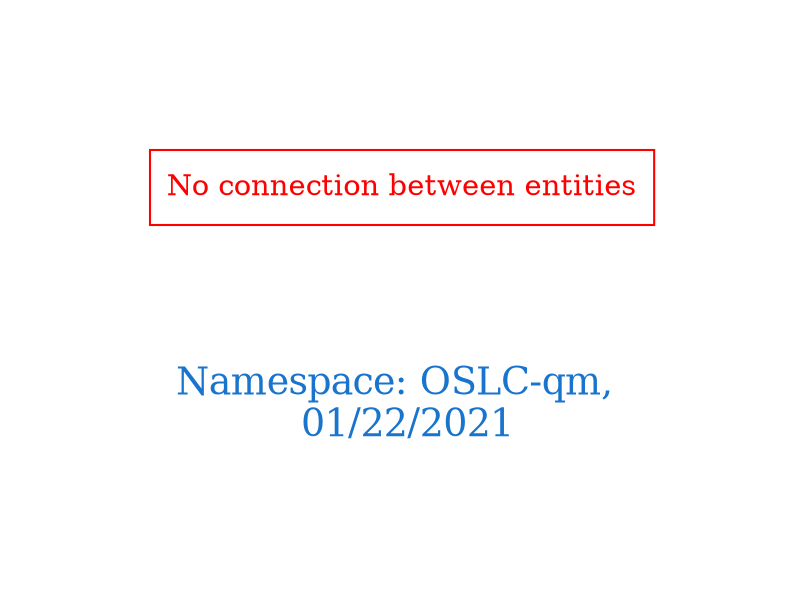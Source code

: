 digraph OGIT_ontology {
 graph [ rankdir= LR,pad=1 
fontsize = 18,
fontcolor= dodgerblue3,label = "\n\n\nNamespace: OSLC-qm, \n 01/22/2021"];
node[shape=polygon];
edge [  color="gray81"];

"No connection between entities" [fontcolor = "red",color="red", shape="polygon"]
}
